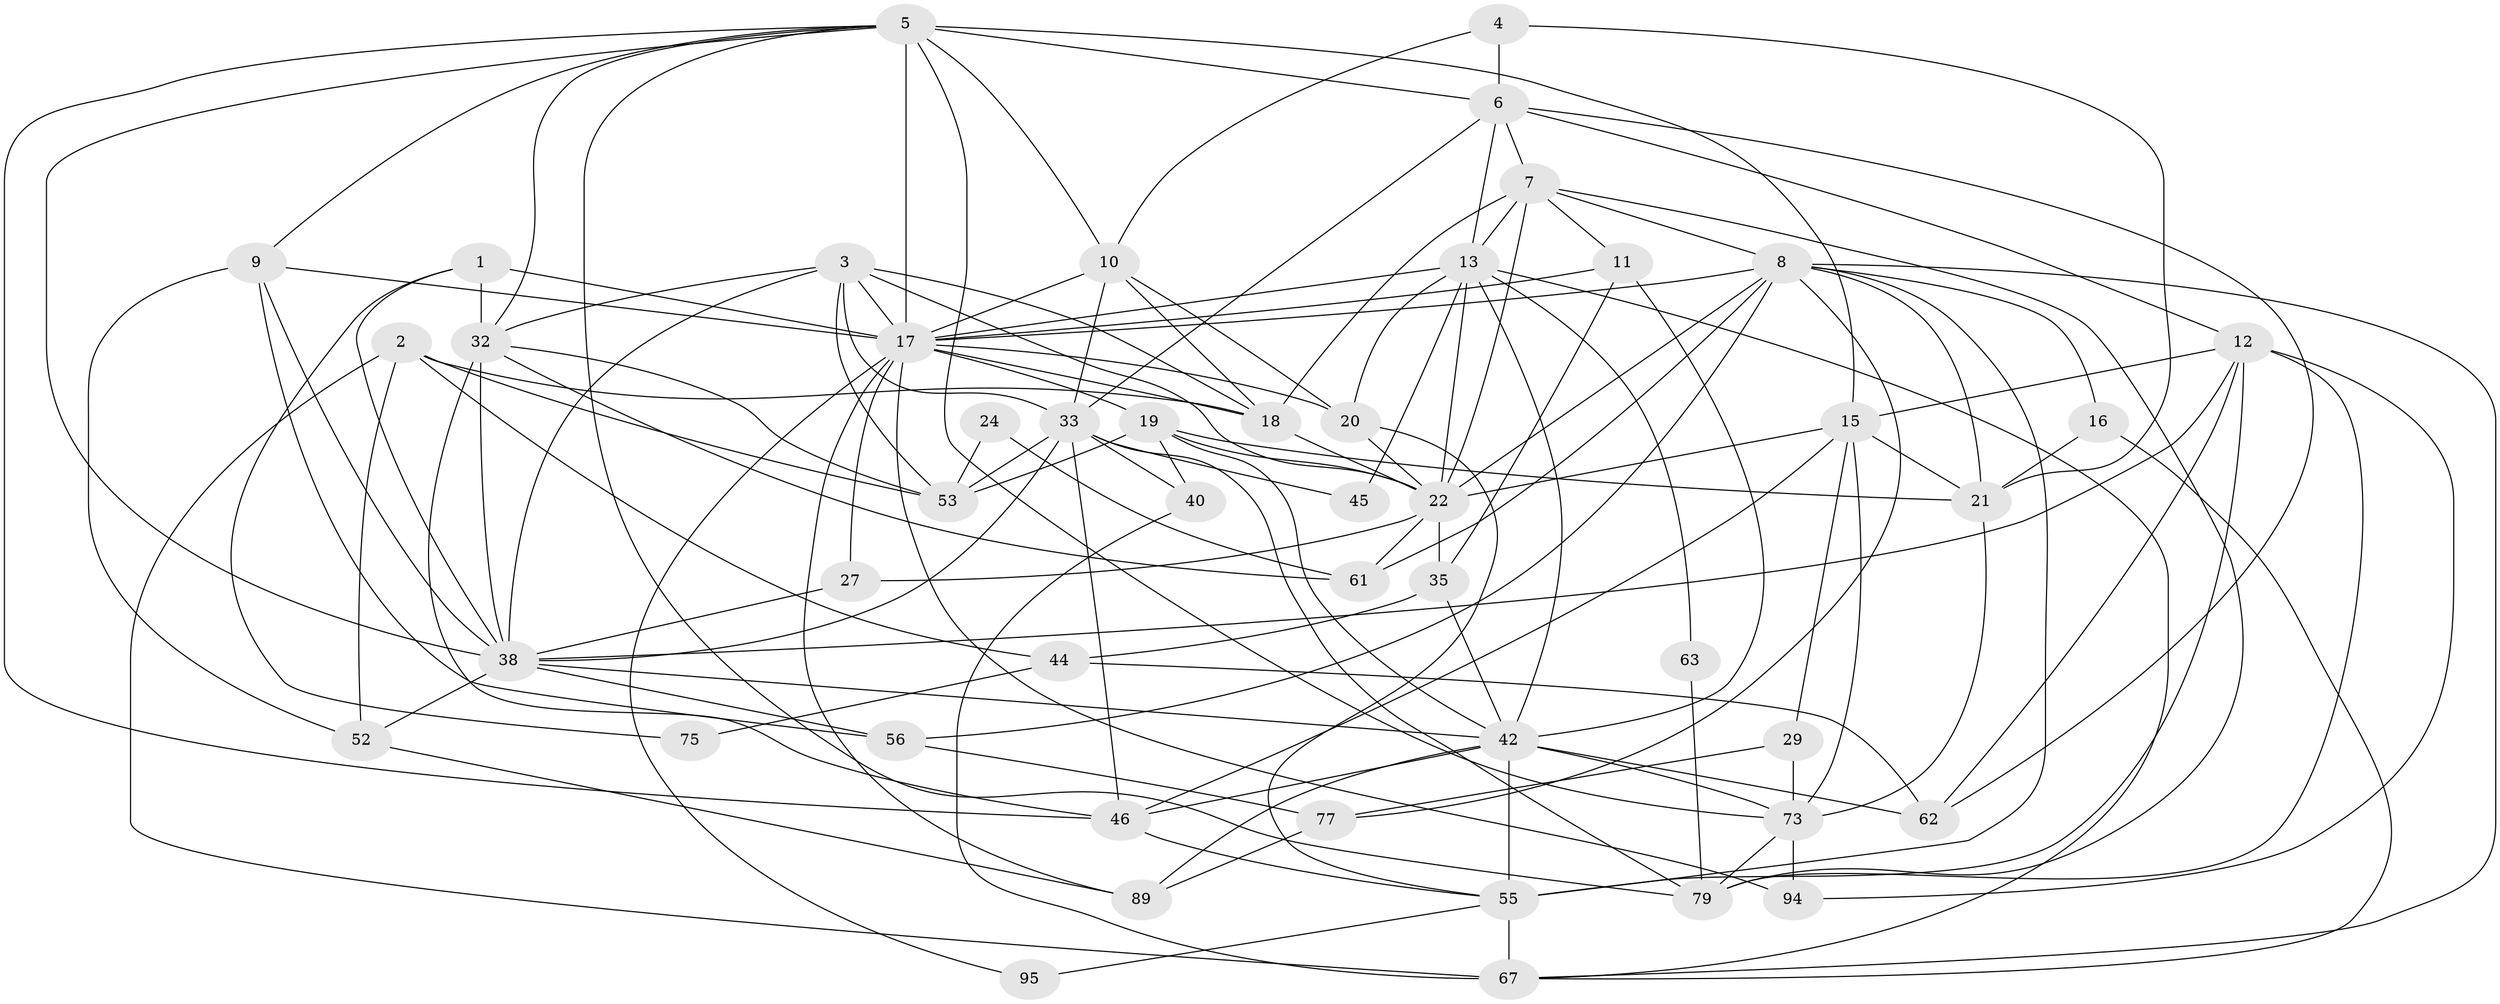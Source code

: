 // original degree distribution, {6: 0.1134020618556701, 5: 0.14432989690721648, 4: 0.36082474226804123, 3: 0.23711340206185566, 7: 0.030927835051546393, 2: 0.1134020618556701}
// Generated by graph-tools (version 1.1) at 2025/15/03/09/25 04:15:12]
// undirected, 48 vertices, 136 edges
graph export_dot {
graph [start="1"]
  node [color=gray90,style=filled];
  1;
  2;
  3 [super="+14"];
  4;
  5 [super="+39"];
  6 [super="+88"];
  7 [super="+64"];
  8 [super="+23+43"];
  9 [super="+36"];
  10 [super="+54"];
  11 [super="+31"];
  12 [super="+34+78"];
  13 [super="+86+41"];
  15 [super="+57+49"];
  16 [super="+50"];
  17 [super="+30"];
  18 [super="+84"];
  19 [super="+26+66"];
  20;
  21 [super="+90"];
  22 [super="+25+28"];
  24;
  27;
  29;
  32 [super="+37"];
  33 [super="+80+93+59"];
  35;
  38 [super="+83+65"];
  40;
  42 [super="+51"];
  44;
  45;
  46;
  52;
  53 [super="+97"];
  55 [super="+76+58"];
  56;
  61;
  62;
  63;
  67 [super="+74+70"];
  73 [super="+81"];
  75;
  77 [super="+91"];
  79;
  89;
  94;
  95;
  1 -- 32 [weight=2];
  1 -- 75;
  1 -- 17 [weight=2];
  1 -- 38;
  2 -- 52;
  2 -- 44;
  2 -- 53;
  2 -- 67;
  2 -- 18;
  3 -- 53;
  3 -- 32;
  3 -- 18;
  3 -- 33;
  3 -- 22;
  3 -- 17;
  3 -- 38;
  4 -- 10;
  4 -- 6;
  4 -- 21;
  5 -- 9;
  5 -- 15;
  5 -- 6;
  5 -- 10 [weight=2];
  5 -- 46;
  5 -- 79;
  5 -- 73;
  5 -- 17;
  5 -- 38;
  5 -- 32;
  6 -- 33;
  6 -- 62;
  6 -- 13;
  6 -- 12;
  6 -- 7;
  7 -- 13;
  7 -- 22;
  7 -- 8;
  7 -- 18;
  7 -- 11;
  7 -- 79;
  8 -- 77;
  8 -- 61 [weight=2];
  8 -- 67;
  8 -- 22;
  8 -- 56;
  8 -- 17;
  8 -- 55;
  8 -- 21;
  8 -- 16;
  9 -- 56;
  9 -- 52;
  9 -- 17;
  9 -- 38;
  10 -- 20;
  10 -- 33;
  10 -- 17;
  10 -- 18;
  11 -- 35;
  11 -- 17;
  11 -- 42;
  12 -- 15;
  12 -- 62;
  12 -- 94;
  12 -- 79;
  12 -- 55;
  12 -- 38;
  13 -- 20;
  13 -- 45;
  13 -- 22;
  13 -- 67;
  13 -- 63;
  13 -- 17;
  13 -- 42;
  15 -- 22;
  15 -- 46;
  15 -- 29;
  15 -- 73;
  15 -- 21;
  16 -- 67;
  16 -- 21;
  17 -- 20;
  17 -- 27;
  17 -- 89;
  17 -- 19;
  17 -- 94;
  17 -- 95;
  17 -- 18 [weight=2];
  18 -- 22;
  19 -- 53;
  19 -- 22;
  19 -- 40;
  19 -- 21;
  19 -- 42;
  20 -- 55;
  20 -- 22;
  21 -- 73;
  22 -- 27 [weight=2];
  22 -- 61;
  22 -- 35;
  24 -- 61;
  24 -- 53;
  27 -- 38;
  29 -- 77;
  29 -- 73;
  32 -- 38;
  32 -- 53;
  32 -- 61;
  32 -- 46;
  33 -- 40;
  33 -- 53;
  33 -- 45;
  33 -- 38;
  33 -- 46;
  33 -- 79;
  35 -- 44;
  35 -- 42;
  38 -- 56;
  38 -- 52;
  38 -- 42;
  40 -- 67;
  42 -- 62;
  42 -- 46;
  42 -- 55;
  42 -- 73;
  42 -- 89;
  44 -- 62;
  44 -- 75;
  46 -- 55;
  52 -- 89;
  55 -- 67 [weight=2];
  55 -- 95;
  56 -- 77;
  63 -- 79;
  73 -- 79;
  73 -- 94;
  77 -- 89;
}
